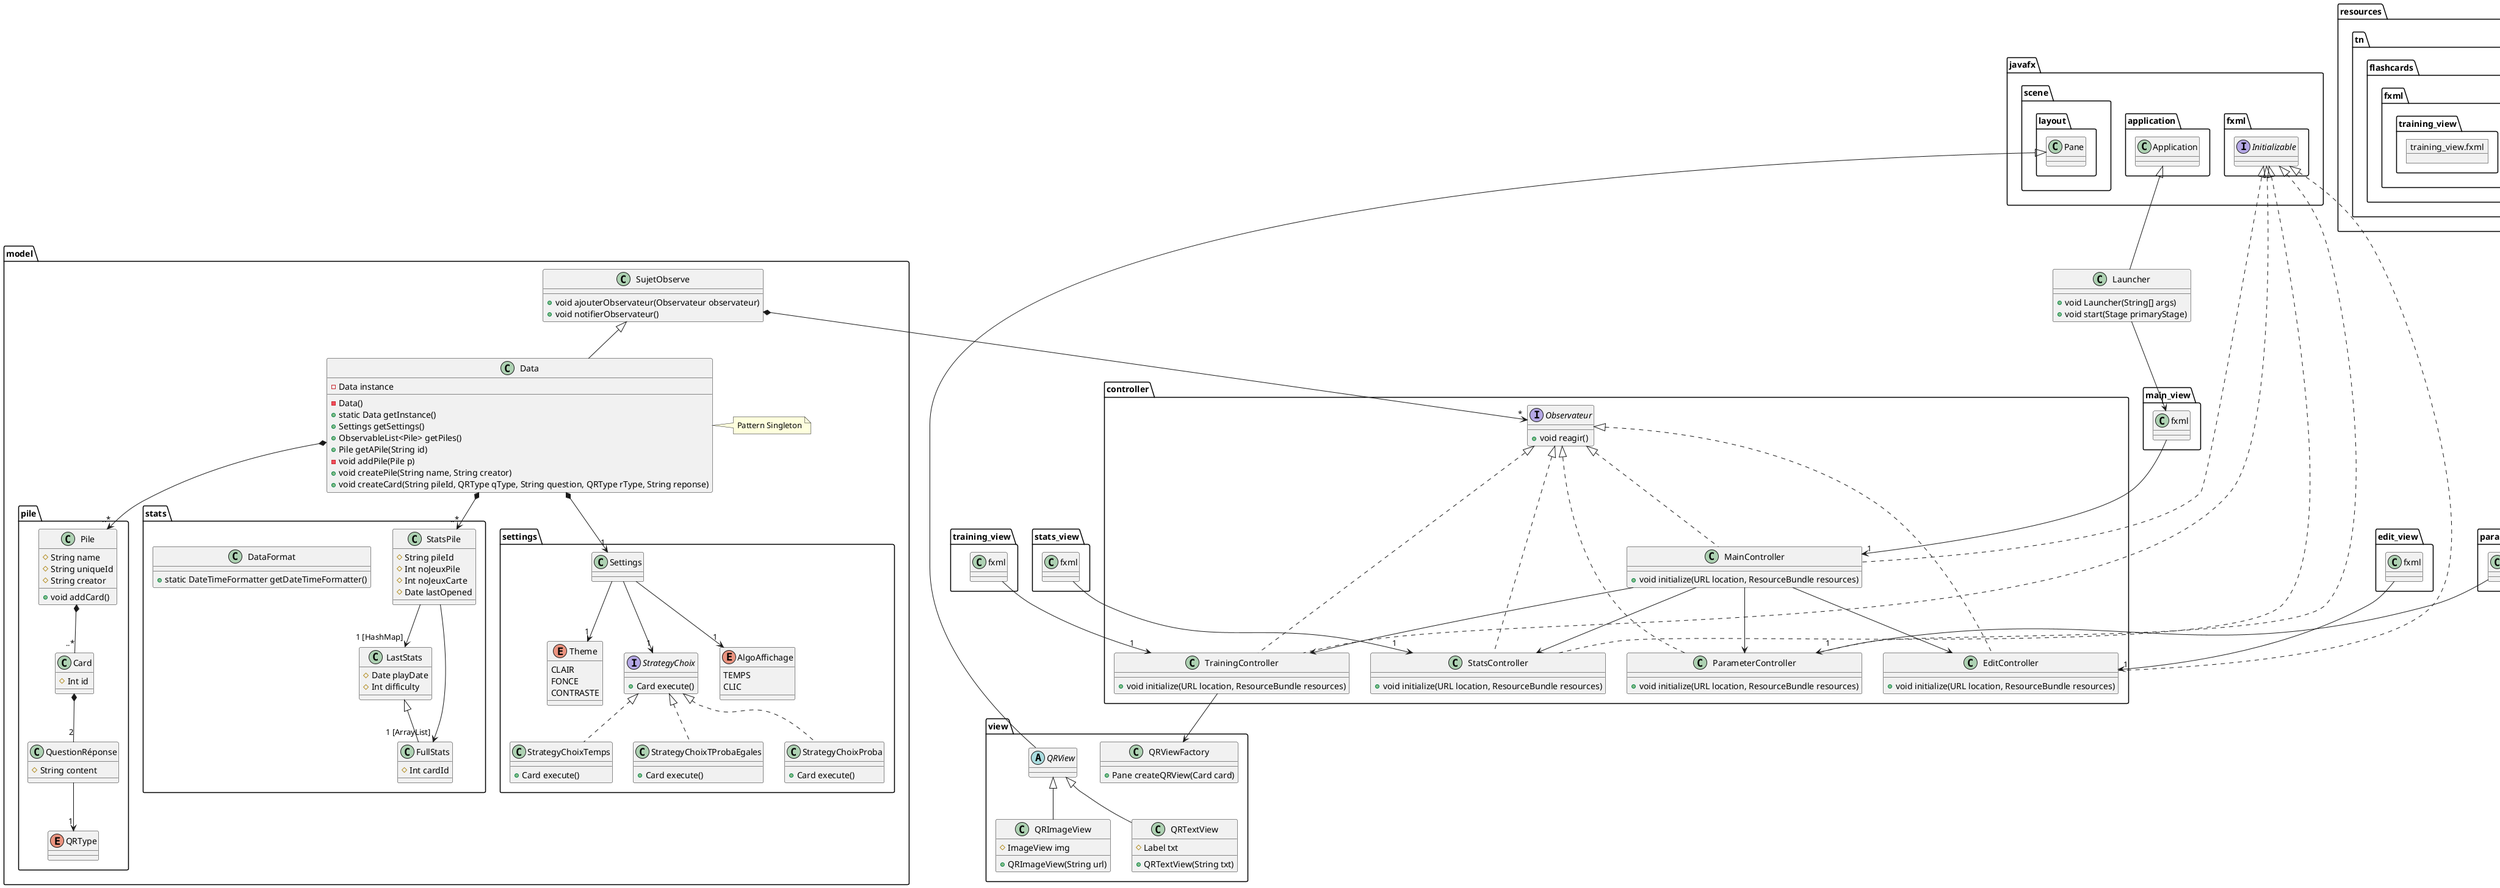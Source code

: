 @startuml class

class Launcher extends javafx.application.Application {
    + void Launcher(String[] args)
    + void start(Stage primaryStage)
}

package resources.tn.flashcards.fxml {

    object main_view.fxml {
    }

    object edit_view.fxml {
    }

    object parameter_view.fxml {
    }

    object stats_view.fxml {
    }

    object training_view.fxml {
    }

}



package view {

    class QRViewFactory {
        +Pane createQRView(Card card)
    }

    abstract QRView extends javafx.scene.layout.Pane {}

    class QRTextView extends QRView {
        # Label txt
        
        + QRTextView(String txt)
    }

    class QRImageView extends QRView {
        # ImageView img
        
        + QRImageView(String url)
    }
}

package controller {

    interface Observateur {
        + void reagir()
    }

    class MainController implements javafx.fxml.Initializable, Observateur {
        +void initialize(URL location, ResourceBundle resources)
    }

    class EditController implements javafx.fxml.Initializable, Observateur {
        +void initialize(URL location, ResourceBundle resources)
    }

    class ParameterController implements javafx.fxml.Initializable, Observateur {
        +void initialize(URL location, ResourceBundle resources)
    }

    class StatsController implements javafx.fxml.Initializable, Observateur {
        +void initialize(URL location, ResourceBundle resources)
    }

    class TrainingController implements javafx.fxml.Initializable, Observateur {
        +void initialize(URL location, ResourceBundle resources)
    }

    MainController --> EditController
    MainController --> ParameterController
    MainController --> StatsController
    MainController --> TrainingController

}

TrainingController --> QRViewFactory


package model {

    class SujetObserve {
        + void ajouterObservateur(Observateur observateur)
        + void notifierObservateur()
    }

    class Data extends SujetObserve {
        - Data instance
        - Data()
        + static Data getInstance()
        + Settings getSettings()
        + ObservableList<Pile> getPiles()
        + Pile getAPile(String id)
        - void addPile(Pile p)
        + void createPile(String name, String creator)
        + void createCard(String pileId, QRType qType, String question, QRType rType, String reponse)
    }
    class Data
    note right: Pattern Singleton

    package pile {

        class Pile {
            # String name
            # String uniqueId
            # String creator

            '+ void nextCard()'

            + void addCard()
        }

        class Card {
            # Int id
        }

        class QuestionRéponse {
            # String content
        }

        enum QRType {}

        Pile *--"..*" Card
        Card *--"2" QuestionRéponse
        QuestionRéponse -->"1" QRType
    }

    package stats {
        class StatsPile {
            # String pileId
            # Int noJeuxPile
            # Int noJeuxCarte
            # Date lastOpened
        }

        class LastStats {
            # Date playDate
            # Int difficulty
        }

        class FullStats extends LastStats {
            # Int cardId
        }

        class DataFormat {
            + static DateTimeFormatter getDateTimeFormatter()
        }

        StatsPile -->"1 [HashMap]" LastStats
        StatsPile -->"1 [ArrayList]" FullStats
        

    }

    package settings {

        class Settings {}

        interface StrategyChoix {
            + Card execute()
        }

        class StrategyChoixProba implements StrategyChoix{
            + Card execute()
        }

        class StrategyChoixTemps implements StrategyChoix{
            + Card execute()
        }

        class StrategyChoixTProbaEgales implements StrategyChoix{
            + Card execute()
        }

        enum AlgoAffichage {
            TEMPS
            CLIC
        }

        enum Theme {
            CLAIR
            FONCE
            CONTRASTE
        }

        Settings -->"1" StrategyChoix
        Settings -->"1" AlgoAffichage
        Settings -->"1" Theme
    }

    Data *-->"..*" Pile
    Data *-->"1" Settings
    Data *-->"..*" StatsPile
        
}



SujetObserve *-->"*" Observateur

Launcher -->"1" main_view.fxml

main_view.fxml -->"1" MainController
edit_view.fxml -->"1" EditController
parameter_view.fxml -->"1" ParameterController
training_view.fxml -->"1" TrainingController
stats_view.fxml -->"1" StatsController

/'MainController *--"1" DataController
MainController *--"1" QuestionRéponseController



DataController *--"1" Data

Data *--"1" User'/


@enduml